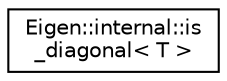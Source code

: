 digraph "Graphical Class Hierarchy"
{
  edge [fontname="Helvetica",fontsize="10",labelfontname="Helvetica",labelfontsize="10"];
  node [fontname="Helvetica",fontsize="10",shape=record];
  rankdir="LR";
  Node1 [label="Eigen::internal::is\l_diagonal\< T \>",height=0.2,width=0.4,color="black", fillcolor="white", style="filled",URL="$struct_eigen_1_1internal_1_1is__diagonal.html"];
}
